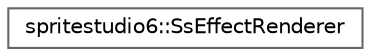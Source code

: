 digraph "Graphical Class Hierarchy"
{
 // LATEX_PDF_SIZE
  bgcolor="transparent";
  edge [fontname=Helvetica,fontsize=10,labelfontname=Helvetica,labelfontsize=10];
  node [fontname=Helvetica,fontsize=10,shape=box,height=0.2,width=0.4];
  rankdir="LR";
  Node0 [id="Node000000",label="spritestudio6::SsEffectRenderer",height=0.2,width=0.4,color="grey40", fillcolor="white", style="filled",URL="$classspritestudio6_1_1_ss_effect_renderer.html",tooltip=" "];
}
